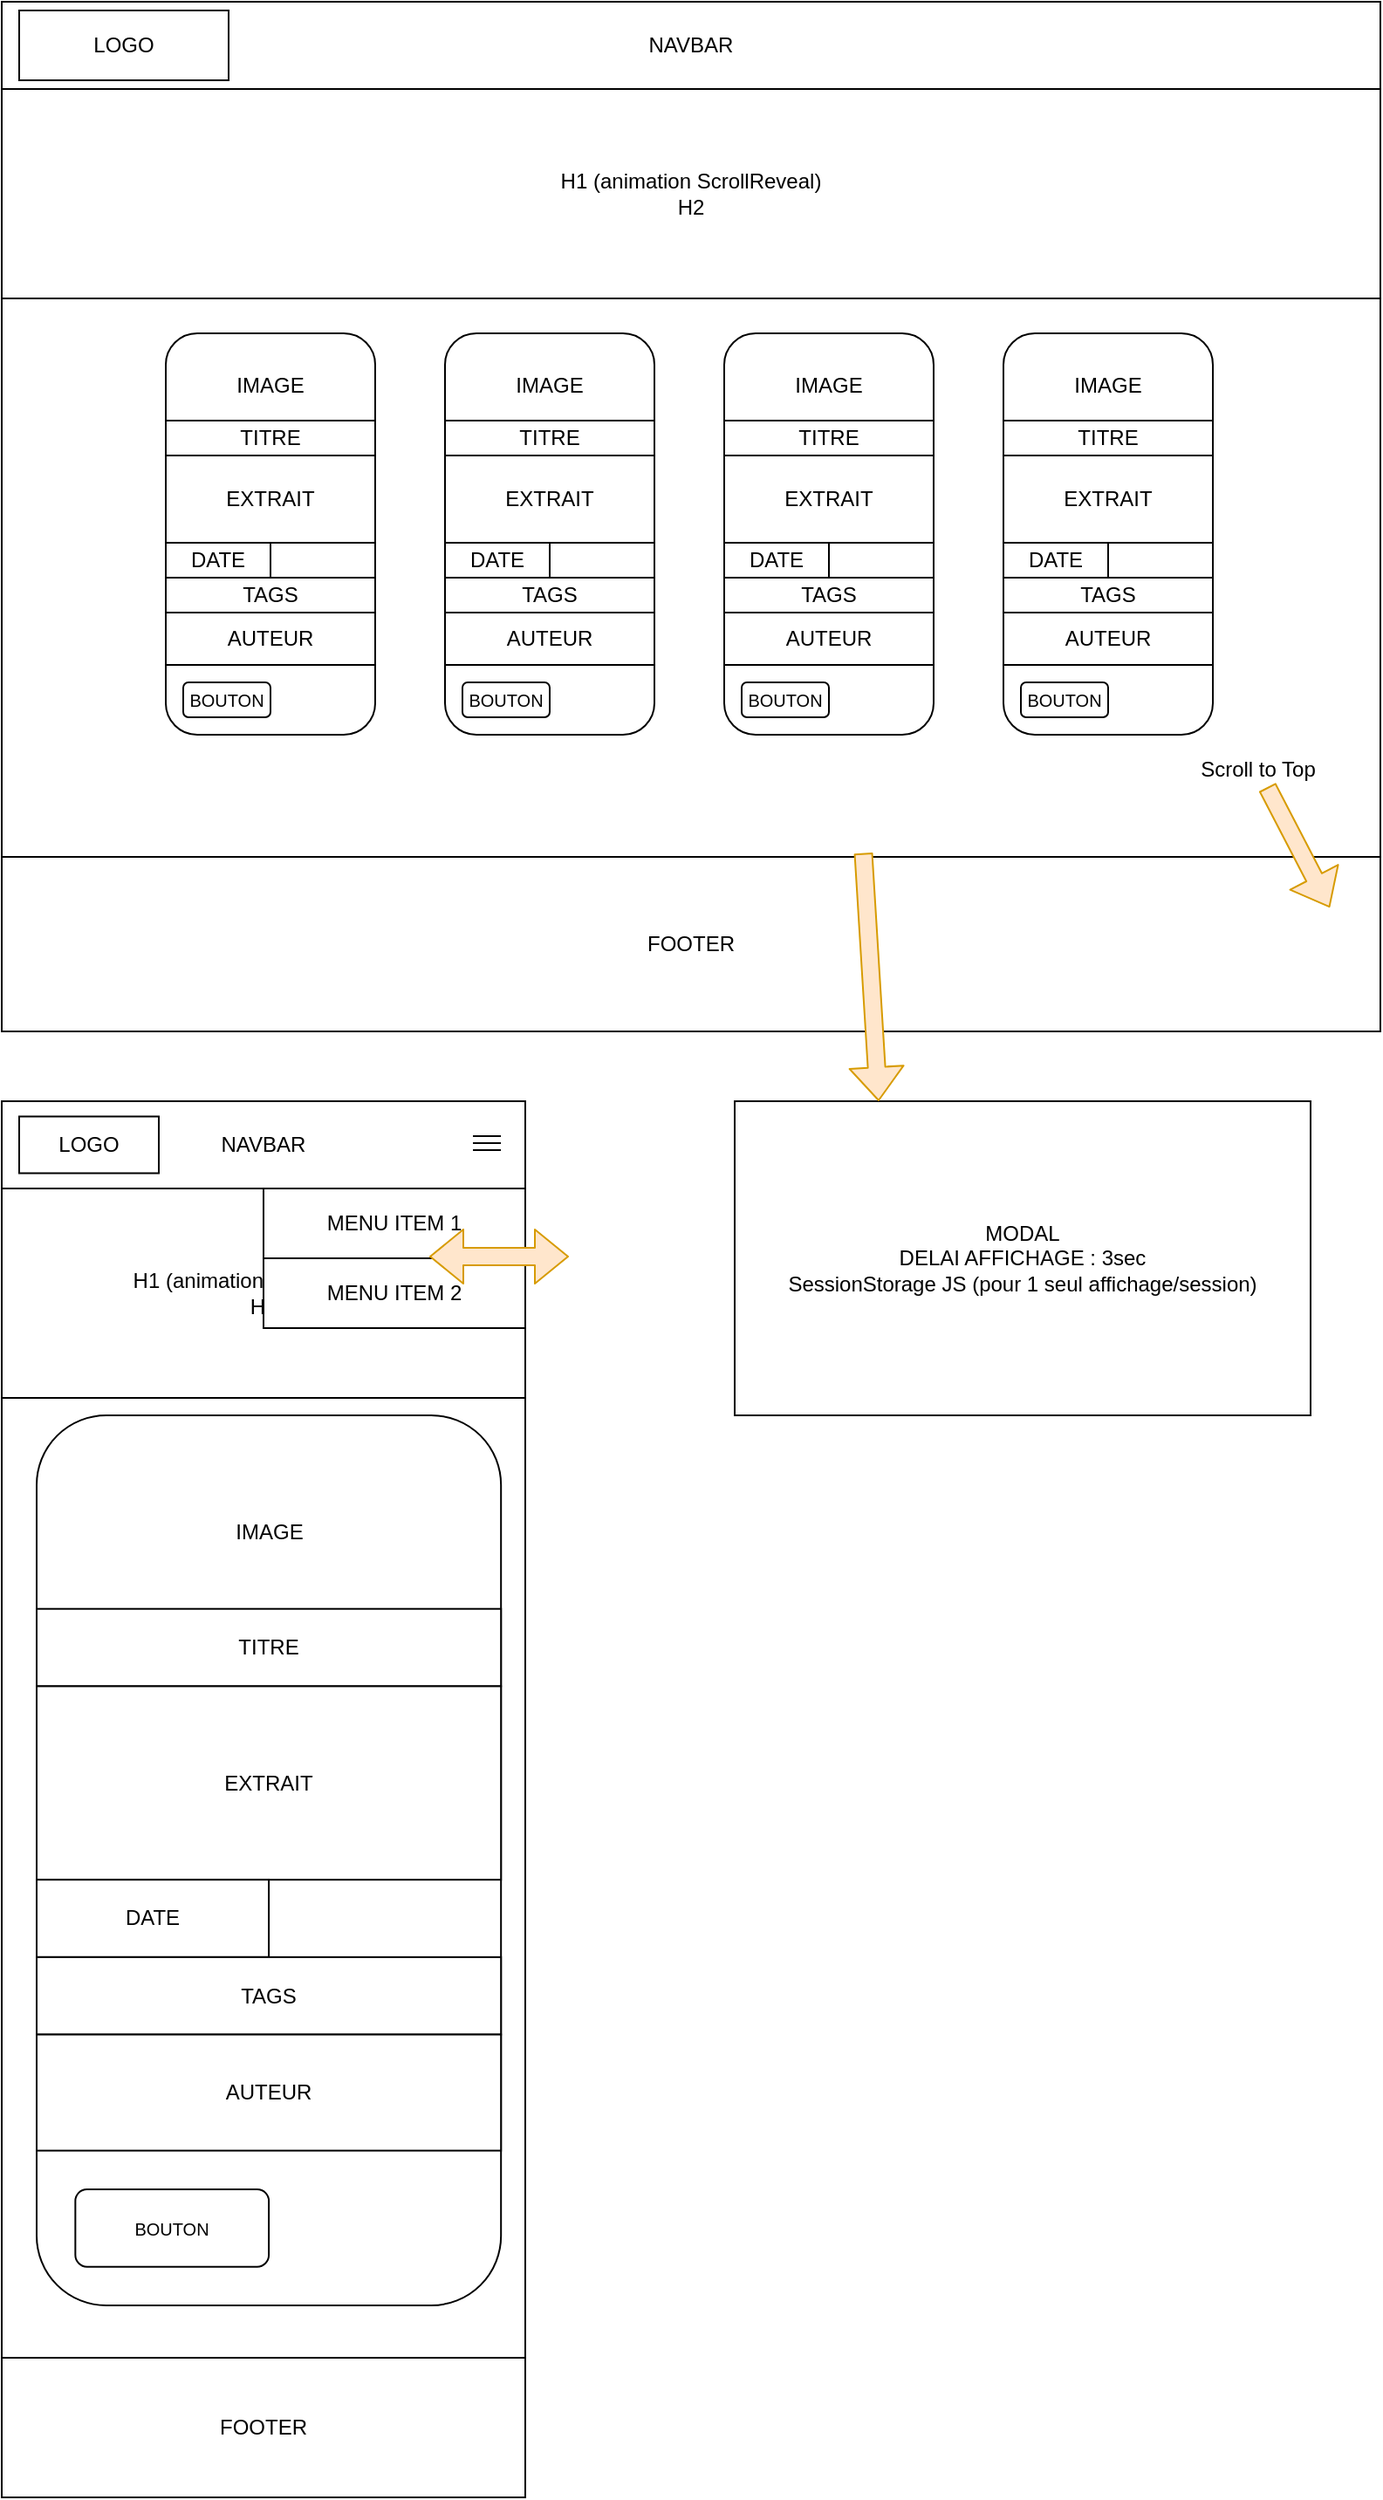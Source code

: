 <mxfile version="13.9.9" type="github">
  <diagram id="38nXC5MtWWAvu6_uEwTx" name="Page-1">
    <mxGraphModel dx="1240" dy="657" grid="1" gridSize="10" guides="1" tooltips="1" connect="1" arrows="1" fold="1" page="1" pageScale="1" pageWidth="827" pageHeight="1169" math="0" shadow="0">
      <root>
        <mxCell id="0" />
        <mxCell id="1" parent="0" />
        <mxCell id="speEOfXEWhn_3PzwrjjU-1" value="" style="rounded=0;whiteSpace=wrap;html=1;" vertex="1" parent="1">
          <mxGeometry x="20" y="640" width="300" height="800" as="geometry" />
        </mxCell>
        <mxCell id="speEOfXEWhn_3PzwrjjU-21" value="H1 (animation ScrollReveal)&lt;br&gt;H2" style="rounded=0;whiteSpace=wrap;html=1;" vertex="1" parent="1">
          <mxGeometry x="20" y="690" width="300" height="120" as="geometry" />
        </mxCell>
        <mxCell id="B3Y2nrr8rf5n5sNnrnTJ-5" value="" style="rounded=0;whiteSpace=wrap;html=1;" parent="1" vertex="1">
          <mxGeometry x="20" y="10" width="790" height="590" as="geometry" />
        </mxCell>
        <mxCell id="B3Y2nrr8rf5n5sNnrnTJ-6" value="NAVBAR" style="rounded=0;whiteSpace=wrap;html=1;" parent="1" vertex="1">
          <mxGeometry x="20" y="10" width="790" height="50" as="geometry" />
        </mxCell>
        <mxCell id="B3Y2nrr8rf5n5sNnrnTJ-7" value="LOGO" style="rounded=0;whiteSpace=wrap;html=1;" parent="1" vertex="1">
          <mxGeometry x="30" y="15" width="120" height="40" as="geometry" />
        </mxCell>
        <mxCell id="B3Y2nrr8rf5n5sNnrnTJ-9" value="H1 (animation ScrollReveal)&lt;br&gt;H2" style="rounded=0;whiteSpace=wrap;html=1;" parent="1" vertex="1">
          <mxGeometry x="20" y="60" width="790" height="120" as="geometry" />
        </mxCell>
        <mxCell id="B3Y2nrr8rf5n5sNnrnTJ-49" value="" style="group" parent="1" vertex="1" connectable="0">
          <mxGeometry x="114" y="200" width="600" height="230" as="geometry" />
        </mxCell>
        <mxCell id="B3Y2nrr8rf5n5sNnrnTJ-20" value="" style="group" parent="B3Y2nrr8rf5n5sNnrnTJ-49" vertex="1" connectable="0">
          <mxGeometry width="120" height="230" as="geometry" />
        </mxCell>
        <mxCell id="B3Y2nrr8rf5n5sNnrnTJ-8" value="" style="rounded=1;whiteSpace=wrap;html=1;" parent="B3Y2nrr8rf5n5sNnrnTJ-20" vertex="1">
          <mxGeometry width="120" height="230" as="geometry" />
        </mxCell>
        <mxCell id="B3Y2nrr8rf5n5sNnrnTJ-12" value="TITRE" style="rounded=0;whiteSpace=wrap;html=1;" parent="B3Y2nrr8rf5n5sNnrnTJ-20" vertex="1">
          <mxGeometry y="50" width="120" height="20" as="geometry" />
        </mxCell>
        <mxCell id="B3Y2nrr8rf5n5sNnrnTJ-13" value="IMAGE" style="text;html=1;strokeColor=none;fillColor=none;align=center;verticalAlign=middle;whiteSpace=wrap;rounded=0;" parent="B3Y2nrr8rf5n5sNnrnTJ-20" vertex="1">
          <mxGeometry x="40" y="20" width="40" height="20" as="geometry" />
        </mxCell>
        <mxCell id="B3Y2nrr8rf5n5sNnrnTJ-15" value="EXTRAIT" style="rounded=0;whiteSpace=wrap;html=1;" parent="B3Y2nrr8rf5n5sNnrnTJ-20" vertex="1">
          <mxGeometry y="70" width="120" height="50" as="geometry" />
        </mxCell>
        <mxCell id="B3Y2nrr8rf5n5sNnrnTJ-16" value="DATE" style="rounded=0;whiteSpace=wrap;html=1;" parent="B3Y2nrr8rf5n5sNnrnTJ-20" vertex="1">
          <mxGeometry y="120" width="60" height="20" as="geometry" />
        </mxCell>
        <mxCell id="B3Y2nrr8rf5n5sNnrnTJ-17" value="TAGS" style="rounded=0;whiteSpace=wrap;html=1;" parent="B3Y2nrr8rf5n5sNnrnTJ-20" vertex="1">
          <mxGeometry y="140" width="120" height="20" as="geometry" />
        </mxCell>
        <mxCell id="B3Y2nrr8rf5n5sNnrnTJ-18" value="AUTEUR" style="rounded=0;whiteSpace=wrap;html=1;" parent="B3Y2nrr8rf5n5sNnrnTJ-20" vertex="1">
          <mxGeometry y="160" width="120" height="30" as="geometry" />
        </mxCell>
        <mxCell id="B3Y2nrr8rf5n5sNnrnTJ-19" value="&lt;font style=&quot;font-size: 10px&quot;&gt;BOUTON&lt;/font&gt;" style="rounded=1;whiteSpace=wrap;html=1;" parent="B3Y2nrr8rf5n5sNnrnTJ-20" vertex="1">
          <mxGeometry x="10" y="200" width="50" height="20" as="geometry" />
        </mxCell>
        <mxCell id="B3Y2nrr8rf5n5sNnrnTJ-21" value="" style="group" parent="B3Y2nrr8rf5n5sNnrnTJ-49" vertex="1" connectable="0">
          <mxGeometry x="160" width="120" height="230" as="geometry" />
        </mxCell>
        <mxCell id="B3Y2nrr8rf5n5sNnrnTJ-22" value="" style="rounded=1;whiteSpace=wrap;html=1;" parent="B3Y2nrr8rf5n5sNnrnTJ-21" vertex="1">
          <mxGeometry width="120" height="230" as="geometry" />
        </mxCell>
        <mxCell id="B3Y2nrr8rf5n5sNnrnTJ-23" value="TITRE" style="rounded=0;whiteSpace=wrap;html=1;" parent="B3Y2nrr8rf5n5sNnrnTJ-21" vertex="1">
          <mxGeometry y="50" width="120" height="20" as="geometry" />
        </mxCell>
        <mxCell id="B3Y2nrr8rf5n5sNnrnTJ-24" value="IMAGE" style="text;html=1;strokeColor=none;fillColor=none;align=center;verticalAlign=middle;whiteSpace=wrap;rounded=0;" parent="B3Y2nrr8rf5n5sNnrnTJ-21" vertex="1">
          <mxGeometry x="40" y="20" width="40" height="20" as="geometry" />
        </mxCell>
        <mxCell id="B3Y2nrr8rf5n5sNnrnTJ-25" value="EXTRAIT" style="rounded=0;whiteSpace=wrap;html=1;" parent="B3Y2nrr8rf5n5sNnrnTJ-21" vertex="1">
          <mxGeometry y="70" width="120" height="50" as="geometry" />
        </mxCell>
        <mxCell id="B3Y2nrr8rf5n5sNnrnTJ-26" value="DATE" style="rounded=0;whiteSpace=wrap;html=1;" parent="B3Y2nrr8rf5n5sNnrnTJ-21" vertex="1">
          <mxGeometry y="120" width="60" height="20" as="geometry" />
        </mxCell>
        <mxCell id="B3Y2nrr8rf5n5sNnrnTJ-27" value="TAGS" style="rounded=0;whiteSpace=wrap;html=1;" parent="B3Y2nrr8rf5n5sNnrnTJ-21" vertex="1">
          <mxGeometry y="140" width="120" height="20" as="geometry" />
        </mxCell>
        <mxCell id="B3Y2nrr8rf5n5sNnrnTJ-28" value="AUTEUR" style="rounded=0;whiteSpace=wrap;html=1;" parent="B3Y2nrr8rf5n5sNnrnTJ-21" vertex="1">
          <mxGeometry y="160" width="120" height="30" as="geometry" />
        </mxCell>
        <mxCell id="B3Y2nrr8rf5n5sNnrnTJ-29" value="&lt;font style=&quot;font-size: 10px&quot;&gt;BOUTON&lt;/font&gt;" style="rounded=1;whiteSpace=wrap;html=1;" parent="B3Y2nrr8rf5n5sNnrnTJ-21" vertex="1">
          <mxGeometry x="10" y="200" width="50" height="20" as="geometry" />
        </mxCell>
        <mxCell id="B3Y2nrr8rf5n5sNnrnTJ-30" value="" style="group" parent="B3Y2nrr8rf5n5sNnrnTJ-49" vertex="1" connectable="0">
          <mxGeometry x="320" width="120" height="230" as="geometry" />
        </mxCell>
        <mxCell id="B3Y2nrr8rf5n5sNnrnTJ-31" value="" style="rounded=1;whiteSpace=wrap;html=1;" parent="B3Y2nrr8rf5n5sNnrnTJ-30" vertex="1">
          <mxGeometry width="120" height="230" as="geometry" />
        </mxCell>
        <mxCell id="B3Y2nrr8rf5n5sNnrnTJ-32" value="TITRE" style="rounded=0;whiteSpace=wrap;html=1;" parent="B3Y2nrr8rf5n5sNnrnTJ-30" vertex="1">
          <mxGeometry y="50" width="120" height="20" as="geometry" />
        </mxCell>
        <mxCell id="B3Y2nrr8rf5n5sNnrnTJ-33" value="IMAGE" style="text;html=1;strokeColor=none;fillColor=none;align=center;verticalAlign=middle;whiteSpace=wrap;rounded=0;" parent="B3Y2nrr8rf5n5sNnrnTJ-30" vertex="1">
          <mxGeometry x="40" y="20" width="40" height="20" as="geometry" />
        </mxCell>
        <mxCell id="B3Y2nrr8rf5n5sNnrnTJ-34" value="EXTRAIT" style="rounded=0;whiteSpace=wrap;html=1;" parent="B3Y2nrr8rf5n5sNnrnTJ-30" vertex="1">
          <mxGeometry y="70" width="120" height="50" as="geometry" />
        </mxCell>
        <mxCell id="B3Y2nrr8rf5n5sNnrnTJ-35" value="DATE" style="rounded=0;whiteSpace=wrap;html=1;" parent="B3Y2nrr8rf5n5sNnrnTJ-30" vertex="1">
          <mxGeometry y="120" width="60" height="20" as="geometry" />
        </mxCell>
        <mxCell id="B3Y2nrr8rf5n5sNnrnTJ-36" value="TAGS" style="rounded=0;whiteSpace=wrap;html=1;" parent="B3Y2nrr8rf5n5sNnrnTJ-30" vertex="1">
          <mxGeometry y="140" width="120" height="20" as="geometry" />
        </mxCell>
        <mxCell id="B3Y2nrr8rf5n5sNnrnTJ-37" value="AUTEUR" style="rounded=0;whiteSpace=wrap;html=1;" parent="B3Y2nrr8rf5n5sNnrnTJ-30" vertex="1">
          <mxGeometry y="160" width="120" height="30" as="geometry" />
        </mxCell>
        <mxCell id="B3Y2nrr8rf5n5sNnrnTJ-38" value="&lt;font style=&quot;font-size: 10px&quot;&gt;BOUTON&lt;/font&gt;" style="rounded=1;whiteSpace=wrap;html=1;" parent="B3Y2nrr8rf5n5sNnrnTJ-30" vertex="1">
          <mxGeometry x="10" y="200" width="50" height="20" as="geometry" />
        </mxCell>
        <mxCell id="B3Y2nrr8rf5n5sNnrnTJ-40" value="" style="group" parent="B3Y2nrr8rf5n5sNnrnTJ-49" vertex="1" connectable="0">
          <mxGeometry x="480" width="120" height="230" as="geometry" />
        </mxCell>
        <mxCell id="B3Y2nrr8rf5n5sNnrnTJ-41" value="" style="rounded=1;whiteSpace=wrap;html=1;" parent="B3Y2nrr8rf5n5sNnrnTJ-40" vertex="1">
          <mxGeometry width="120" height="230" as="geometry" />
        </mxCell>
        <mxCell id="B3Y2nrr8rf5n5sNnrnTJ-42" value="TITRE" style="rounded=0;whiteSpace=wrap;html=1;" parent="B3Y2nrr8rf5n5sNnrnTJ-40" vertex="1">
          <mxGeometry y="50" width="120" height="20" as="geometry" />
        </mxCell>
        <mxCell id="B3Y2nrr8rf5n5sNnrnTJ-43" value="IMAGE" style="text;html=1;strokeColor=none;fillColor=none;align=center;verticalAlign=middle;whiteSpace=wrap;rounded=0;" parent="B3Y2nrr8rf5n5sNnrnTJ-40" vertex="1">
          <mxGeometry x="40" y="20" width="40" height="20" as="geometry" />
        </mxCell>
        <mxCell id="B3Y2nrr8rf5n5sNnrnTJ-44" value="EXTRAIT" style="rounded=0;whiteSpace=wrap;html=1;" parent="B3Y2nrr8rf5n5sNnrnTJ-40" vertex="1">
          <mxGeometry y="70" width="120" height="50" as="geometry" />
        </mxCell>
        <mxCell id="B3Y2nrr8rf5n5sNnrnTJ-45" value="DATE" style="rounded=0;whiteSpace=wrap;html=1;" parent="B3Y2nrr8rf5n5sNnrnTJ-40" vertex="1">
          <mxGeometry y="120" width="60" height="20" as="geometry" />
        </mxCell>
        <mxCell id="B3Y2nrr8rf5n5sNnrnTJ-46" value="TAGS" style="rounded=0;whiteSpace=wrap;html=1;" parent="B3Y2nrr8rf5n5sNnrnTJ-40" vertex="1">
          <mxGeometry y="140" width="120" height="20" as="geometry" />
        </mxCell>
        <mxCell id="B3Y2nrr8rf5n5sNnrnTJ-47" value="AUTEUR" style="rounded=0;whiteSpace=wrap;html=1;" parent="B3Y2nrr8rf5n5sNnrnTJ-40" vertex="1">
          <mxGeometry y="160" width="120" height="30" as="geometry" />
        </mxCell>
        <mxCell id="B3Y2nrr8rf5n5sNnrnTJ-48" value="&lt;font style=&quot;font-size: 10px&quot;&gt;BOUTON&lt;/font&gt;" style="rounded=1;whiteSpace=wrap;html=1;" parent="B3Y2nrr8rf5n5sNnrnTJ-40" vertex="1">
          <mxGeometry x="10" y="200" width="50" height="20" as="geometry" />
        </mxCell>
        <mxCell id="B3Y2nrr8rf5n5sNnrnTJ-50" value="FOOTER" style="rounded=0;whiteSpace=wrap;html=1;" parent="1" vertex="1">
          <mxGeometry x="20" y="500" width="790" height="100" as="geometry" />
        </mxCell>
        <mxCell id="speEOfXEWhn_3PzwrjjU-2" value="" style="group" vertex="1" connectable="0" parent="1">
          <mxGeometry x="40" y="820" width="272" height="512" as="geometry" />
        </mxCell>
        <mxCell id="speEOfXEWhn_3PzwrjjU-3" value="" style="rounded=1;whiteSpace=wrap;html=1;" vertex="1" parent="speEOfXEWhn_3PzwrjjU-2">
          <mxGeometry width="266.09" height="510" as="geometry" />
        </mxCell>
        <mxCell id="speEOfXEWhn_3PzwrjjU-4" value="TITRE" style="rounded=0;whiteSpace=wrap;html=1;" vertex="1" parent="speEOfXEWhn_3PzwrjjU-2">
          <mxGeometry y="110.87" width="266.09" height="44.348" as="geometry" />
        </mxCell>
        <mxCell id="speEOfXEWhn_3PzwrjjU-5" value="IMAGE" style="text;html=1;strokeColor=none;fillColor=none;align=center;verticalAlign=middle;whiteSpace=wrap;rounded=0;" vertex="1" parent="speEOfXEWhn_3PzwrjjU-2">
          <mxGeometry x="88.697" y="44.348" width="88.697" height="44.348" as="geometry" />
        </mxCell>
        <mxCell id="speEOfXEWhn_3PzwrjjU-6" value="EXTRAIT" style="rounded=0;whiteSpace=wrap;html=1;" vertex="1" parent="speEOfXEWhn_3PzwrjjU-2">
          <mxGeometry y="155.217" width="266.09" height="110.87" as="geometry" />
        </mxCell>
        <mxCell id="speEOfXEWhn_3PzwrjjU-7" value="DATE" style="rounded=0;whiteSpace=wrap;html=1;" vertex="1" parent="speEOfXEWhn_3PzwrjjU-2">
          <mxGeometry y="266.087" width="133.045" height="44.348" as="geometry" />
        </mxCell>
        <mxCell id="speEOfXEWhn_3PzwrjjU-8" value="TAGS" style="rounded=0;whiteSpace=wrap;html=1;" vertex="1" parent="speEOfXEWhn_3PzwrjjU-2">
          <mxGeometry y="310.435" width="266.09" height="44.348" as="geometry" />
        </mxCell>
        <mxCell id="speEOfXEWhn_3PzwrjjU-9" value="AUTEUR" style="rounded=0;whiteSpace=wrap;html=1;" vertex="1" parent="speEOfXEWhn_3PzwrjjU-2">
          <mxGeometry y="354.783" width="266.09" height="66.522" as="geometry" />
        </mxCell>
        <mxCell id="speEOfXEWhn_3PzwrjjU-10" value="&lt;font style=&quot;font-size: 10px&quot;&gt;BOUTON&lt;/font&gt;" style="rounded=1;whiteSpace=wrap;html=1;" vertex="1" parent="speEOfXEWhn_3PzwrjjU-2">
          <mxGeometry x="22.174" y="443.478" width="110.871" height="44.348" as="geometry" />
        </mxCell>
        <mxCell id="speEOfXEWhn_3PzwrjjU-12" value="NAVBAR" style="rounded=0;whiteSpace=wrap;html=1;" vertex="1" parent="1">
          <mxGeometry x="20" y="640" width="300" height="50" as="geometry" />
        </mxCell>
        <mxCell id="speEOfXEWhn_3PzwrjjU-14" value="LOGO" style="rounded=0;whiteSpace=wrap;html=1;" vertex="1" parent="1">
          <mxGeometry x="30" y="648.75" width="80" height="32.5" as="geometry" />
        </mxCell>
        <mxCell id="speEOfXEWhn_3PzwrjjU-18" value="" style="group" vertex="1" connectable="0" parent="1">
          <mxGeometry x="290" y="660" width="16" height="8" as="geometry" />
        </mxCell>
        <mxCell id="speEOfXEWhn_3PzwrjjU-15" value="" style="endArrow=none;html=1;" edge="1" parent="speEOfXEWhn_3PzwrjjU-18">
          <mxGeometry width="50" height="50" relative="1" as="geometry">
            <mxPoint as="sourcePoint" />
            <mxPoint x="16" as="targetPoint" />
          </mxGeometry>
        </mxCell>
        <mxCell id="speEOfXEWhn_3PzwrjjU-16" value="" style="endArrow=none;html=1;" edge="1" parent="speEOfXEWhn_3PzwrjjU-18">
          <mxGeometry width="50" height="50" relative="1" as="geometry">
            <mxPoint y="4" as="sourcePoint" />
            <mxPoint x="16" y="4" as="targetPoint" />
          </mxGeometry>
        </mxCell>
        <mxCell id="speEOfXEWhn_3PzwrjjU-17" value="" style="endArrow=none;html=1;" edge="1" parent="speEOfXEWhn_3PzwrjjU-18">
          <mxGeometry width="50" height="50" relative="1" as="geometry">
            <mxPoint y="8" as="sourcePoint" />
            <mxPoint x="16" y="8" as="targetPoint" />
          </mxGeometry>
        </mxCell>
        <mxCell id="speEOfXEWhn_3PzwrjjU-19" value="" style="rounded=0;whiteSpace=wrap;html=1;" vertex="1" parent="1">
          <mxGeometry x="170" y="690" width="150" height="80" as="geometry" />
        </mxCell>
        <mxCell id="speEOfXEWhn_3PzwrjjU-22" value="MENU ITEM 1" style="rounded=0;whiteSpace=wrap;html=1;" vertex="1" parent="1">
          <mxGeometry x="170" y="690" width="150" height="40" as="geometry" />
        </mxCell>
        <mxCell id="speEOfXEWhn_3PzwrjjU-23" value="MENU ITEM 2" style="rounded=0;whiteSpace=wrap;html=1;" vertex="1" parent="1">
          <mxGeometry x="170" y="730" width="150" height="40" as="geometry" />
        </mxCell>
        <mxCell id="speEOfXEWhn_3PzwrjjU-26" value="" style="shape=flexArrow;endArrow=classic;startArrow=classic;html=1;fillColor=#ffe6cc;strokeColor=#d79b00;" edge="1" parent="1">
          <mxGeometry width="50" height="50" relative="1" as="geometry">
            <mxPoint x="265" y="729" as="sourcePoint" />
            <mxPoint x="345" y="729" as="targetPoint" />
          </mxGeometry>
        </mxCell>
        <mxCell id="speEOfXEWhn_3PzwrjjU-27" value="" style="shape=image;html=1;verticalAlign=top;verticalLabelPosition=bottom;labelBackgroundColor=#ffffff;imageAspect=0;aspect=fixed;image=https://cdn2.iconfinder.com/data/icons/hawcons-gesture-stroke/32/icon_22_one_finger-128.png;sketch=0;" vertex="1" parent="1">
          <mxGeometry x="280" y="668" width="50" height="50" as="geometry" />
        </mxCell>
        <mxCell id="speEOfXEWhn_3PzwrjjU-29" value="" style="shape=image;html=1;verticalAlign=top;verticalLabelPosition=bottom;labelBackgroundColor=#ffffff;imageAspect=0;aspect=fixed;image=https://cdn4.iconfinder.com/data/icons/feather/24/arrow-up-circle-128.png;sketch=0;" vertex="1" parent="1">
          <mxGeometry x="760" y="529" width="42" height="42" as="geometry" />
        </mxCell>
        <mxCell id="speEOfXEWhn_3PzwrjjU-30" value="FOOTER" style="rounded=0;whiteSpace=wrap;html=1;" vertex="1" parent="1">
          <mxGeometry x="20" y="1360" width="300" height="80" as="geometry" />
        </mxCell>
        <mxCell id="speEOfXEWhn_3PzwrjjU-28" value="" style="shape=image;html=1;verticalAlign=top;verticalLabelPosition=bottom;labelBackgroundColor=#ffffff;imageAspect=0;aspect=fixed;image=https://cdn4.iconfinder.com/data/icons/feather/24/arrow-up-circle-128.png;sketch=0;" vertex="1" parent="1">
          <mxGeometry x="264.09" y="1380" width="42" height="42" as="geometry" />
        </mxCell>
        <mxCell id="speEOfXEWhn_3PzwrjjU-31" value="MODAL&lt;br&gt;DELAI AFFICHAGE : 3sec&lt;br&gt;SessionStorage JS (pour 1 seul affichage/session)" style="rounded=0;whiteSpace=wrap;html=1;sketch=0;" vertex="1" parent="1">
          <mxGeometry x="440" y="640" width="330" height="180" as="geometry" />
        </mxCell>
        <mxCell id="speEOfXEWhn_3PzwrjjU-32" value="" style="shape=flexArrow;endArrow=classic;html=1;fillColor=#ffe6cc;entryX=0.25;entryY=0;entryDx=0;entryDy=0;strokeColor=#d79b00;exitX=0.625;exitY=-0.022;exitDx=0;exitDy=0;exitPerimeter=0;" edge="1" parent="1" source="B3Y2nrr8rf5n5sNnrnTJ-50" target="speEOfXEWhn_3PzwrjjU-31">
          <mxGeometry width="50" height="50" relative="1" as="geometry">
            <mxPoint x="370" y="668" as="sourcePoint" />
            <mxPoint x="420" y="618" as="targetPoint" />
          </mxGeometry>
        </mxCell>
        <mxCell id="speEOfXEWhn_3PzwrjjU-33" value="Scroll to Top" style="text;html=1;strokeColor=none;fillColor=none;align=center;verticalAlign=middle;whiteSpace=wrap;rounded=0;sketch=0;" vertex="1" parent="1">
          <mxGeometry x="700" y="440" width="80" height="20" as="geometry" />
        </mxCell>
        <mxCell id="speEOfXEWhn_3PzwrjjU-34" value="" style="shape=flexArrow;endArrow=classic;html=1;fillColor=#ffe6cc;entryX=0.5;entryY=0;entryDx=0;entryDy=0;strokeColor=#d79b00;" edge="1" parent="1" source="speEOfXEWhn_3PzwrjjU-33" target="speEOfXEWhn_3PzwrjjU-29">
          <mxGeometry width="50" height="50" relative="1" as="geometry">
            <mxPoint x="670" y="540" as="sourcePoint" />
            <mxPoint x="720" y="490" as="targetPoint" />
          </mxGeometry>
        </mxCell>
      </root>
    </mxGraphModel>
  </diagram>
</mxfile>
